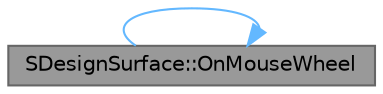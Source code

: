 digraph "SDesignSurface::OnMouseWheel"
{
 // INTERACTIVE_SVG=YES
 // LATEX_PDF_SIZE
  bgcolor="transparent";
  edge [fontname=Helvetica,fontsize=10,labelfontname=Helvetica,labelfontsize=10];
  node [fontname=Helvetica,fontsize=10,shape=box,height=0.2,width=0.4];
  rankdir="RL";
  Node1 [id="Node000001",label="SDesignSurface::OnMouseWheel",height=0.2,width=0.4,color="gray40", fillcolor="grey60", style="filled", fontcolor="black",tooltip="Called when the mouse wheel is spun."];
  Node1 -> Node1 [id="edge1_Node000001_Node000001",dir="back",color="steelblue1",style="solid",tooltip=" "];
}

